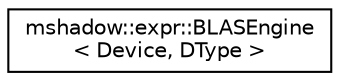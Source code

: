 digraph "Graphical Class Hierarchy"
{
 // LATEX_PDF_SIZE
  edge [fontname="Helvetica",fontsize="10",labelfontname="Helvetica",labelfontsize="10"];
  node [fontname="Helvetica",fontsize="10",shape=record];
  rankdir="LR";
  Node0 [label="mshadow::expr::BLASEngine\l\< Device, DType \>",height=0.2,width=0.4,color="black", fillcolor="white", style="filled",URL="$structmshadow_1_1expr_1_1BLASEngine.html",tooltip=" "];
}
